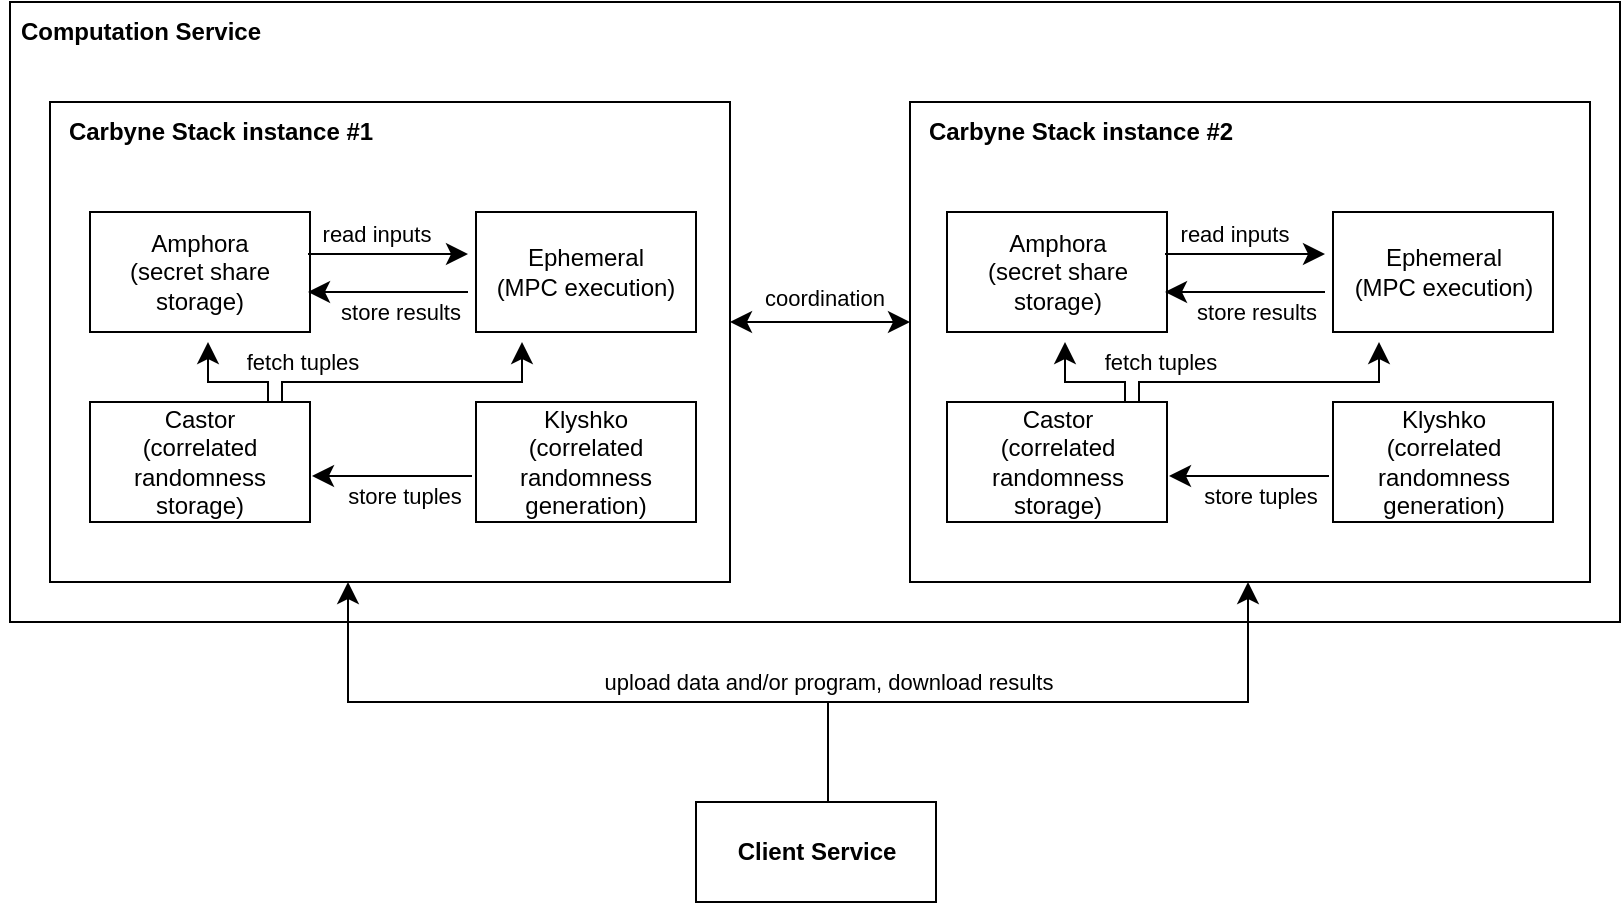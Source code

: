 <mxfile><diagram id="6hGFLwfOUW9BJmUZLLm1" name="Page-1"><mxGraphModel dx="938" dy="785" grid="0" gridSize="10" guides="1" tooltips="1" connect="1" arrows="1" fold="1" page="1" pageScale="1" pageWidth="827" pageHeight="1169" math="0" shadow="0"><root><mxCell id="0"/><mxCell id="1" parent="0"/><mxCell id="14" value="" style="rounded=0;whiteSpace=wrap;html=1;" vertex="1" connectable="0" parent="1"><mxGeometry x="11" y="10" width="805" height="310" as="geometry"/></mxCell><mxCell id="ymQl5pguGJty--6ULFTS-48" value="" style="rounded=0;whiteSpace=wrap;html=1;" parent="1" vertex="1" connectable="0"><mxGeometry x="31" y="60" width="340" height="240" as="geometry"/></mxCell><mxCell id="ymQl5pguGJty--6ULFTS-56" value="Amphora&lt;br&gt;(secret share storage)" style="rounded=0;whiteSpace=wrap;html=1;" parent="1" vertex="1" connectable="0"><mxGeometry x="51" y="115" width="110" height="60" as="geometry"/></mxCell><mxCell id="2" value="&lt;b&gt;Carbyne Stack instance #1&lt;/b&gt;" style="text;html=1;align=center;verticalAlign=middle;resizable=0;points=[];autosize=1;strokeColor=none;fillColor=none;" vertex="1" parent="1"><mxGeometry x="26" y="60" width="180" height="30" as="geometry"/></mxCell><mxCell id="3" value="Ephemeral&lt;br&gt;(MPC execution)" style="rounded=0;whiteSpace=wrap;html=1;" vertex="1" connectable="0" parent="1"><mxGeometry x="244" y="115" width="110" height="60" as="geometry"/></mxCell><mxCell id="4" value="Castor&lt;br&gt;(correlated randomness storage)" style="rounded=0;whiteSpace=wrap;html=1;" vertex="1" connectable="0" parent="1"><mxGeometry x="51" y="210" width="110" height="60" as="geometry"/></mxCell><mxCell id="5" value="Klyshko&lt;br&gt;(correlated randomness generation)" style="rounded=0;whiteSpace=wrap;html=1;" vertex="1" connectable="0" parent="1"><mxGeometry x="244" y="210" width="110" height="60" as="geometry"/></mxCell><mxCell id="6" value="" style="rounded=0;whiteSpace=wrap;html=1;" vertex="1" connectable="0" parent="1"><mxGeometry x="461" y="60" width="340" height="240" as="geometry"/></mxCell><mxCell id="8" value="&lt;b&gt;Carbyne Stack instance #2&lt;/b&gt;" style="text;html=1;align=center;verticalAlign=middle;resizable=0;points=[];autosize=1;strokeColor=none;fillColor=none;" vertex="1" parent="1"><mxGeometry x="456" y="60" width="180" height="30" as="geometry"/></mxCell><mxCell id="12" value="" style="edgeStyle=segmentEdgeStyle;endArrow=classic;html=1;curved=0;rounded=0;endSize=8;startSize=8;startArrow=classic;startFill=1;" edge="1" parent="1"><mxGeometry width="50" height="50" relative="1" as="geometry"><mxPoint x="371" y="170" as="sourcePoint"/><mxPoint x="461" y="170" as="targetPoint"/></mxGeometry></mxCell><mxCell id="13" value="coordination" style="edgeLabel;html=1;align=center;verticalAlign=middle;resizable=0;points=[];" vertex="1" connectable="0" parent="12"><mxGeometry x="0.052" y="4" relative="1" as="geometry"><mxPoint x="-1" y="-8" as="offset"/></mxGeometry></mxCell><mxCell id="15" value="&lt;b&gt;Computation Service&lt;/b&gt;" style="text;html=1;align=center;verticalAlign=middle;resizable=0;points=[];autosize=1;strokeColor=none;fillColor=none;" vertex="1" parent="1"><mxGeometry x="6" y="10" width="140" height="30" as="geometry"/></mxCell><mxCell id="16" value="" style="rounded=0;whiteSpace=wrap;html=1;" vertex="1" connectable="0" parent="1"><mxGeometry x="354" y="410" width="120" height="50" as="geometry"/></mxCell><mxCell id="17" value="&lt;b&gt;Client Service&lt;/b&gt;" style="text;html=1;align=center;verticalAlign=middle;resizable=0;points=[];autosize=1;strokeColor=none;fillColor=none;" vertex="1" parent="1"><mxGeometry x="364" y="420" width="100" height="30" as="geometry"/></mxCell><mxCell id="19" value="" style="edgeStyle=elbowEdgeStyle;elbow=vertical;endArrow=classic;html=1;curved=0;rounded=0;endSize=8;startSize=8;" edge="1" parent="1"><mxGeometry width="50" height="50" relative="1" as="geometry"><mxPoint x="420" y="410" as="sourcePoint"/><mxPoint x="630" y="300" as="targetPoint"/><Array as="points"><mxPoint x="530" y="360"/></Array></mxGeometry></mxCell><mxCell id="20" value="" style="edgeStyle=elbowEdgeStyle;elbow=vertical;endArrow=classic;html=1;curved=0;rounded=0;endSize=8;startSize=8;" edge="1" parent="1"><mxGeometry width="50" height="50" relative="1" as="geometry"><mxPoint x="420" y="400" as="sourcePoint"/><mxPoint x="180" y="300" as="targetPoint"/><Array as="points"><mxPoint x="300" y="360"/></Array></mxGeometry></mxCell><mxCell id="35" value="upload data and/or program, download results" style="edgeLabel;html=1;align=center;verticalAlign=middle;resizable=0;points=[];" vertex="1" connectable="0" parent="20"><mxGeometry x="-0.728" y="1" relative="1" as="geometry"><mxPoint x="6" y="-11" as="offset"/></mxGeometry></mxCell><mxCell id="21" value="read inputs" style="edgeStyle=segmentEdgeStyle;endArrow=classic;html=1;curved=0;rounded=0;endSize=8;startSize=8;" edge="1" parent="1"><mxGeometry x="-0.15" y="10" width="50" height="50" relative="1" as="geometry"><mxPoint x="160" y="136" as="sourcePoint"/><mxPoint x="240" y="136" as="targetPoint"/><mxPoint as="offset"/></mxGeometry></mxCell><mxCell id="22" value="store results" style="edgeStyle=segmentEdgeStyle;endArrow=classic;html=1;curved=0;rounded=0;endSize=8;startSize=8;" edge="1" parent="1"><mxGeometry x="-0.143" y="10" width="50" height="50" relative="1" as="geometry"><mxPoint x="240" y="155" as="sourcePoint"/><mxPoint x="160" y="155" as="targetPoint"/><mxPoint as="offset"/></mxGeometry></mxCell><mxCell id="23" value="store tuples" style="edgeStyle=segmentEdgeStyle;endArrow=classic;html=1;curved=0;rounded=0;endSize=8;startSize=8;" edge="1" parent="1"><mxGeometry x="-0.143" y="10" width="50" height="50" relative="1" as="geometry"><mxPoint x="242" y="247" as="sourcePoint"/><mxPoint x="162" y="247" as="targetPoint"/><mxPoint as="offset"/></mxGeometry></mxCell><mxCell id="24" value="fetch tuples" style="edgeStyle=segmentEdgeStyle;endArrow=classic;html=1;curved=0;rounded=0;endSize=8;startSize=8;" edge="1" parent="1"><mxGeometry x="-0.733" y="10" width="50" height="50" relative="1" as="geometry"><mxPoint x="147" y="210" as="sourcePoint"/><mxPoint x="267" y="180" as="targetPoint"/><mxPoint as="offset"/><Array as="points"><mxPoint x="147" y="200"/><mxPoint x="267" y="200"/></Array></mxGeometry></mxCell><mxCell id="25" value="" style="edgeStyle=segmentEdgeStyle;endArrow=classic;html=1;curved=0;rounded=0;endSize=8;startSize=8;" edge="1" parent="1"><mxGeometry x="-0.147" y="10" width="50" height="50" relative="1" as="geometry"><mxPoint x="150" y="210" as="sourcePoint"/><mxPoint x="110" y="180" as="targetPoint"/><mxPoint as="offset"/><Array as="points"><mxPoint x="140" y="210"/><mxPoint x="140" y="200"/><mxPoint x="110" y="200"/></Array></mxGeometry></mxCell><mxCell id="26" value="Amphora&lt;br&gt;(secret share storage)" style="rounded=0;whiteSpace=wrap;html=1;" vertex="1" connectable="0" parent="1"><mxGeometry x="479.5" y="115" width="110" height="60" as="geometry"/></mxCell><mxCell id="27" value="Ephemeral&lt;br&gt;(MPC execution)" style="rounded=0;whiteSpace=wrap;html=1;" vertex="1" connectable="0" parent="1"><mxGeometry x="672.5" y="115" width="110" height="60" as="geometry"/></mxCell><mxCell id="28" value="Castor&lt;br&gt;(correlated randomness storage)" style="rounded=0;whiteSpace=wrap;html=1;" vertex="1" connectable="0" parent="1"><mxGeometry x="479.5" y="210" width="110" height="60" as="geometry"/></mxCell><mxCell id="29" value="Klyshko&lt;br&gt;(correlated randomness generation)" style="rounded=0;whiteSpace=wrap;html=1;" vertex="1" connectable="0" parent="1"><mxGeometry x="672.5" y="210" width="110" height="60" as="geometry"/></mxCell><mxCell id="30" value="read inputs" style="edgeStyle=segmentEdgeStyle;endArrow=classic;html=1;curved=0;rounded=0;endSize=8;startSize=8;" edge="1" parent="1"><mxGeometry x="-0.15" y="10" width="50" height="50" relative="1" as="geometry"><mxPoint x="588.5" y="136" as="sourcePoint"/><mxPoint x="668.5" y="136" as="targetPoint"/><mxPoint as="offset"/></mxGeometry></mxCell><mxCell id="31" value="store results" style="edgeStyle=segmentEdgeStyle;endArrow=classic;html=1;curved=0;rounded=0;endSize=8;startSize=8;" edge="1" parent="1"><mxGeometry x="-0.143" y="10" width="50" height="50" relative="1" as="geometry"><mxPoint x="668.5" y="155" as="sourcePoint"/><mxPoint x="588.5" y="155" as="targetPoint"/><mxPoint as="offset"/></mxGeometry></mxCell><mxCell id="32" value="store tuples" style="edgeStyle=segmentEdgeStyle;endArrow=classic;html=1;curved=0;rounded=0;endSize=8;startSize=8;" edge="1" parent="1"><mxGeometry x="-0.143" y="10" width="50" height="50" relative="1" as="geometry"><mxPoint x="670.5" y="247" as="sourcePoint"/><mxPoint x="590.5" y="247" as="targetPoint"/><mxPoint as="offset"/></mxGeometry></mxCell><mxCell id="33" value="fetch tuples" style="edgeStyle=segmentEdgeStyle;endArrow=classic;html=1;curved=0;rounded=0;endSize=8;startSize=8;" edge="1" parent="1"><mxGeometry x="-0.733" y="10" width="50" height="50" relative="1" as="geometry"><mxPoint x="575.5" y="210" as="sourcePoint"/><mxPoint x="695.5" y="180" as="targetPoint"/><mxPoint as="offset"/><Array as="points"><mxPoint x="575.5" y="200"/><mxPoint x="695.5" y="200"/></Array></mxGeometry></mxCell><mxCell id="34" value="" style="edgeStyle=segmentEdgeStyle;endArrow=classic;html=1;curved=0;rounded=0;endSize=8;startSize=8;" edge="1" parent="1"><mxGeometry x="-0.147" y="10" width="50" height="50" relative="1" as="geometry"><mxPoint x="578.5" y="210" as="sourcePoint"/><mxPoint x="538.5" y="180" as="targetPoint"/><mxPoint as="offset"/><Array as="points"><mxPoint x="568.5" y="210"/><mxPoint x="568.5" y="200"/><mxPoint x="538.5" y="200"/></Array></mxGeometry></mxCell></root></mxGraphModel></diagram></mxfile>